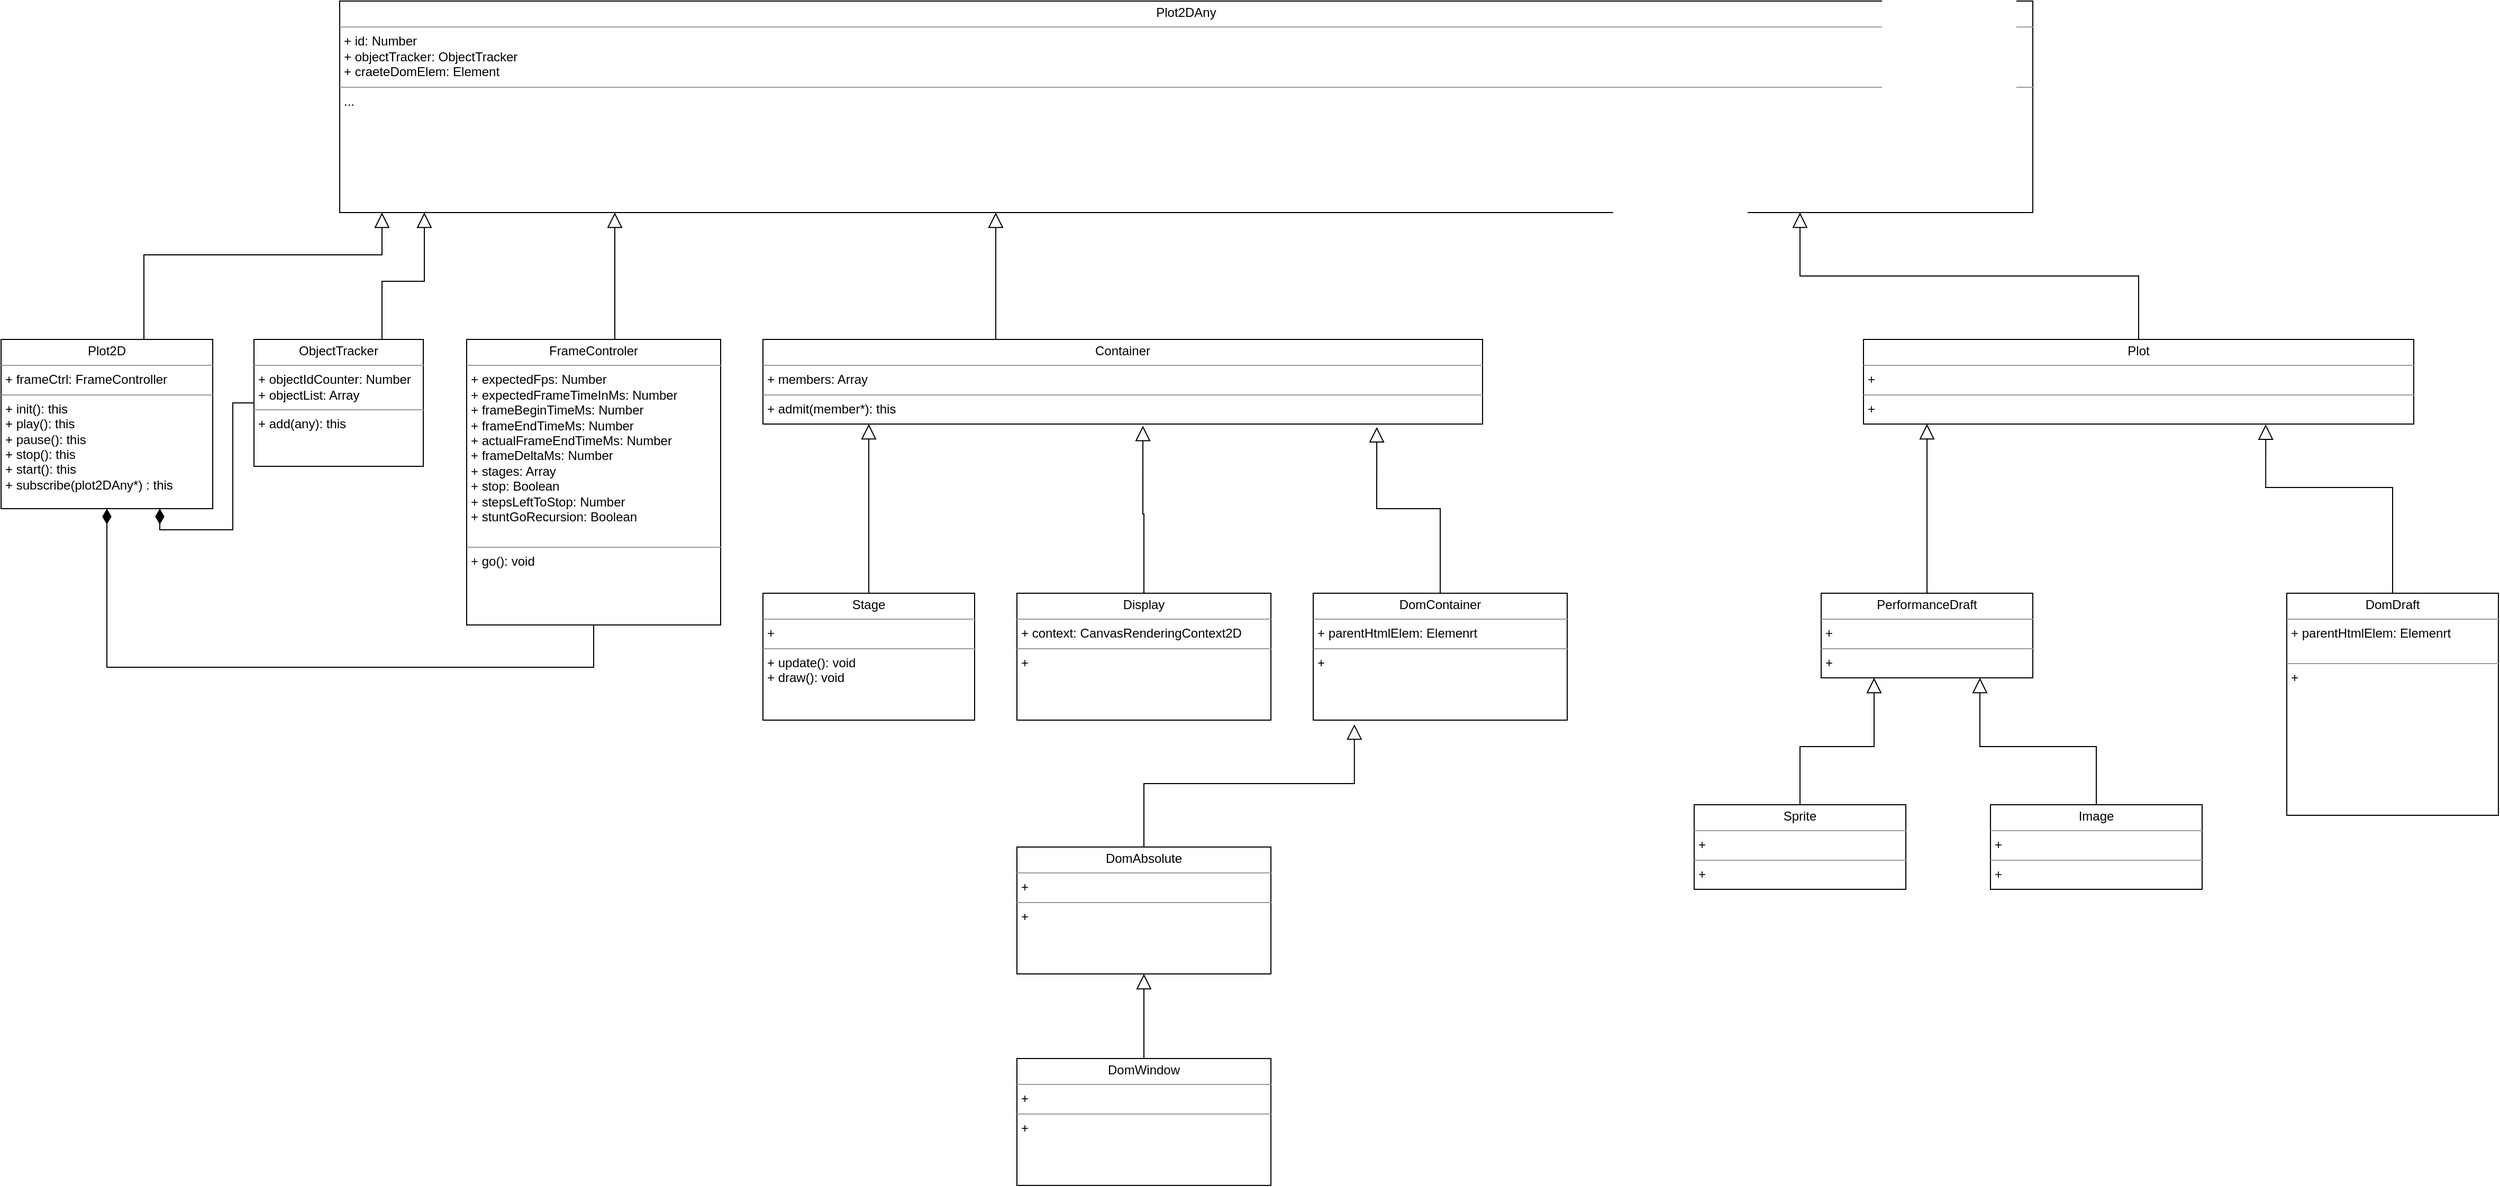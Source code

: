 <mxfile version="17.2.4" type="device"><diagram name="Page-1" id="c4acf3e9-155e-7222-9cf6-157b1a14988f"><mxGraphModel dx="6250" dy="5712" grid="1" gridSize="10" guides="1" tooltips="1" connect="1" arrows="1" fold="1" page="1" pageScale="1" pageWidth="850" pageHeight="1100" background="none" math="0" shadow="0"><root><mxCell id="0"/><mxCell id="1" parent="0"/><mxCell id="RJFBfe73I9CJy5NAkhD7-13" style="edgeStyle=orthogonalEdgeStyle;rounded=0;orthogonalLoop=1;jettySize=auto;html=1;fontFamily=Helvetica;fontSize=12;endArrow=block;endFill=0;endSize=12;" parent="1" source="RJFBfe73I9CJy5NAkhD7-12" edge="1"><mxGeometry relative="1" as="geometry"><mxPoint x="280" y="-920" as="targetPoint"/><Array as="points"><mxPoint x="55" y="-880"/><mxPoint x="280" y="-880"/><mxPoint x="280" y="-920"/></Array></mxGeometry></mxCell><mxCell id="RJFBfe73I9CJy5NAkhD7-12" value="&lt;p style=&quot;margin: 0px ; margin-top: 4px ; text-align: center&quot;&gt;Plot2D&lt;br&gt;&lt;/p&gt;&lt;hr size=&quot;1&quot;&gt;&lt;p style=&quot;margin: 0px ; margin-left: 4px&quot;&gt;+ frameCtrl: FrameController&lt;br&gt;&lt;/p&gt;&lt;hr size=&quot;1&quot;&gt;&lt;p style=&quot;margin: 0px ; margin-left: 4px&quot;&gt;+ init(): this&lt;br&gt;+ play(): this&lt;/p&gt;&lt;p style=&quot;margin: 0px ; margin-left: 4px&quot;&gt;+ pause(): this&lt;/p&gt;&lt;p style=&quot;margin: 0px ; margin-left: 4px&quot;&gt;+ stop(): this&lt;/p&gt;&lt;p style=&quot;margin: 0px ; margin-left: 4px&quot;&gt;+ start(): this&lt;/p&gt;&lt;p style=&quot;margin: 0px ; margin-left: 4px&quot;&gt;+&amp;nbsp;subscribe(plot2DAny*) : this&lt;/p&gt;" style="verticalAlign=top;align=left;overflow=fill;fontSize=12;fontFamily=Helvetica;html=1;rounded=0;shadow=0;comic=0;labelBackgroundColor=none;strokeWidth=1" parent="1" vertex="1"><mxGeometry x="-80" y="-800" width="200" height="160" as="geometry"/></mxCell><mxCell id="RJFBfe73I9CJy5NAkhD7-16" style="edgeStyle=orthogonalEdgeStyle;rounded=0;orthogonalLoop=1;jettySize=auto;html=1;fontFamily=Helvetica;fontSize=12;endArrow=block;endFill=0;endSize=12;" parent="1" source="RJFBfe73I9CJy5NAkhD7-15" edge="1"><mxGeometry relative="1" as="geometry"><mxPoint x="320" y="-920" as="targetPoint"/><Array as="points"><mxPoint x="280" y="-855"/><mxPoint x="320" y="-855"/><mxPoint x="320" y="-920"/></Array></mxGeometry></mxCell><mxCell id="sFzs9olkC0DFiYcPd4qq-1" style="edgeStyle=orthogonalEdgeStyle;rounded=0;orthogonalLoop=1;jettySize=auto;html=1;entryX=0.75;entryY=1;entryDx=0;entryDy=0;endArrow=diamondThin;endFill=1;jumpSize=6;endSize=12;" parent="1" source="RJFBfe73I9CJy5NAkhD7-15" target="RJFBfe73I9CJy5NAkhD7-12" edge="1"><mxGeometry relative="1" as="geometry"><Array as="points"><mxPoint x="139" y="-740"/><mxPoint x="139" y="-620"/><mxPoint x="70" y="-620"/></Array></mxGeometry></mxCell><mxCell id="RJFBfe73I9CJy5NAkhD7-15" value="&lt;p style=&quot;margin: 0px ; margin-top: 4px ; text-align: center&quot;&gt;ObjectTracker&lt;br&gt;&lt;/p&gt;&lt;hr size=&quot;1&quot;&gt;&lt;p style=&quot;margin: 0px ; margin-left: 4px&quot;&gt;+ objectIdCounter: Number&lt;br&gt;&lt;/p&gt;&lt;p style=&quot;margin: 0px ; margin-left: 4px&quot;&gt;+&amp;nbsp;objectList: Array&lt;/p&gt;&lt;hr size=&quot;1&quot;&gt;&lt;p style=&quot;margin: 0px ; margin-left: 4px&quot;&gt;+ add(any): this&lt;/p&gt;" style="verticalAlign=top;align=left;overflow=fill;fontSize=12;fontFamily=Helvetica;html=1;rounded=0;shadow=0;comic=0;labelBackgroundColor=none;strokeWidth=1" parent="1" vertex="1"><mxGeometry x="159" y="-800" width="160" height="120" as="geometry"/></mxCell><mxCell id="kJnPXQE-hYVqQtYku6ac-1" style="edgeStyle=orthogonalEdgeStyle;rounded=0;orthogonalLoop=1;jettySize=auto;html=1;endArrow=block;endFill=0;endSize=12;" parent="1" source="RJFBfe73I9CJy5NAkhD7-17" edge="1"><mxGeometry relative="1" as="geometry"><mxPoint x="500" y="-920" as="targetPoint"/><Array as="points"><mxPoint x="500" y="-920"/><mxPoint x="500" y="-920"/></Array></mxGeometry></mxCell><mxCell id="sFzs9olkC0DFiYcPd4qq-2" style="edgeStyle=orthogonalEdgeStyle;rounded=0;jumpSize=6;orthogonalLoop=1;jettySize=auto;html=1;entryX=0.5;entryY=1;entryDx=0;entryDy=0;endArrow=diamondThin;endFill=1;endSize=12;" parent="1" source="RJFBfe73I9CJy5NAkhD7-17" target="RJFBfe73I9CJy5NAkhD7-12" edge="1"><mxGeometry relative="1" as="geometry"><Array as="points"><mxPoint x="480" y="-490"/><mxPoint x="20" y="-490"/></Array></mxGeometry></mxCell><mxCell id="RJFBfe73I9CJy5NAkhD7-17" value="&lt;p style=&quot;margin: 0px ; margin-top: 4px ; text-align: center&quot;&gt;FrameControler&lt;br&gt;&lt;/p&gt;&lt;hr size=&quot;1&quot;&gt;&lt;p style=&quot;margin: 0px ; margin-left: 4px&quot;&gt;+ expectedFps: Number&lt;/p&gt;&lt;p style=&quot;margin: 0px ; margin-left: 4px&quot;&gt;+ expectedFrameTimeInMs: Number&lt;/p&gt;&lt;p style=&quot;margin: 0px ; margin-left: 4px&quot;&gt;+ frameBeginTimeMs: Number&lt;/p&gt;&lt;p style=&quot;margin: 0px ; margin-left: 4px&quot;&gt;+ frameEndTimeMs: Number&lt;/p&gt;&lt;p style=&quot;margin: 0px ; margin-left: 4px&quot;&gt;+ actualFrameEndTimeMs: Number&lt;/p&gt;&lt;p style=&quot;margin: 0px ; margin-left: 4px&quot;&gt;+ frameDeltaMs: Number&lt;/p&gt;&lt;p style=&quot;margin: 0px ; margin-left: 4px&quot;&gt;+ stages: Array&lt;/p&gt;&lt;p style=&quot;margin: 0px ; margin-left: 4px&quot;&gt;+ stop: Boolean&lt;/p&gt;&lt;p style=&quot;margin: 0px ; margin-left: 4px&quot;&gt;+ stepsLeftToStop: Number&lt;/p&gt;&lt;p style=&quot;margin: 0px ; margin-left: 4px&quot;&gt;+ stuntGoRecursion: Boolean&lt;/p&gt;&lt;p style=&quot;margin: 0px ; margin-left: 4px&quot;&gt;&lt;br&gt;&lt;/p&gt;&lt;hr size=&quot;1&quot;&gt;&lt;p style=&quot;margin: 0px ; margin-left: 4px&quot;&gt;+ go(): void&lt;/p&gt;" style="verticalAlign=top;align=left;overflow=fill;fontSize=12;fontFamily=Helvetica;html=1;rounded=0;shadow=0;comic=0;labelBackgroundColor=none;strokeWidth=1" parent="1" vertex="1"><mxGeometry x="360" y="-800" width="240" height="270" as="geometry"/></mxCell><mxCell id="kJnPXQE-hYVqQtYku6ac-3" style="edgeStyle=orthogonalEdgeStyle;rounded=0;orthogonalLoop=1;jettySize=auto;html=1;endArrow=block;endFill=0;endSize=12;" parent="1" source="kJnPXQE-hYVqQtYku6ac-2" edge="1"><mxGeometry relative="1" as="geometry"><mxPoint x="860" y="-920" as="targetPoint"/><Array as="points"><mxPoint x="860" y="-920"/></Array></mxGeometry></mxCell><mxCell id="kJnPXQE-hYVqQtYku6ac-2" value="&lt;p style=&quot;margin: 0px ; margin-top: 4px ; text-align: center&quot;&gt;Container&lt;br&gt;&lt;/p&gt;&lt;hr size=&quot;1&quot;&gt;&lt;p style=&quot;margin: 0px ; margin-left: 4px&quot;&gt;+ members: Array&lt;br&gt;&lt;/p&gt;&lt;hr size=&quot;1&quot;&gt;&lt;p style=&quot;margin: 0px ; margin-left: 4px&quot;&gt;+ admit(member*): this&lt;/p&gt;" style="verticalAlign=top;align=left;overflow=fill;fontSize=12;fontFamily=Helvetica;html=1;rounded=0;shadow=0;comic=0;labelBackgroundColor=none;strokeWidth=1" parent="1" vertex="1"><mxGeometry x="640" y="-800" width="680" height="80" as="geometry"/></mxCell><mxCell id="kJnPXQE-hYVqQtYku6ac-5" style="edgeStyle=orthogonalEdgeStyle;rounded=0;orthogonalLoop=1;jettySize=auto;html=1;endArrow=block;endFill=0;endSize=12;" parent="1" source="kJnPXQE-hYVqQtYku6ac-4" edge="1"><mxGeometry relative="1" as="geometry"><mxPoint x="740" y="-720" as="targetPoint"/><Array as="points"><mxPoint x="740" y="-720"/></Array></mxGeometry></mxCell><mxCell id="kJnPXQE-hYVqQtYku6ac-4" value="&lt;p style=&quot;margin: 0px ; margin-top: 4px ; text-align: center&quot;&gt;Stage&lt;br&gt;&lt;/p&gt;&lt;hr size=&quot;1&quot;&gt;&lt;p style=&quot;margin: 0px ; margin-left: 4px&quot;&gt;+&amp;nbsp;&lt;br&gt;&lt;/p&gt;&lt;hr size=&quot;1&quot;&gt;&lt;p style=&quot;margin: 0px ; margin-left: 4px&quot;&gt;+ update(): void&lt;/p&gt;&lt;p style=&quot;margin: 0px ; margin-left: 4px&quot;&gt;+ draw(): void&lt;/p&gt;" style="verticalAlign=top;align=left;overflow=fill;fontSize=12;fontFamily=Helvetica;html=1;rounded=0;shadow=0;comic=0;labelBackgroundColor=none;strokeWidth=1" parent="1" vertex="1"><mxGeometry x="640" y="-560" width="200" height="120" as="geometry"/></mxCell><mxCell id="kJnPXQE-hYVqQtYku6ac-7" style="edgeStyle=orthogonalEdgeStyle;rounded=0;orthogonalLoop=1;jettySize=auto;html=1;endArrow=block;endFill=0;endSize=12;" parent="1" source="kJnPXQE-hYVqQtYku6ac-6" edge="1"><mxGeometry relative="1" as="geometry"><mxPoint x="1620" y="-920" as="targetPoint"/><Array as="points"><mxPoint x="1940" y="-860"/><mxPoint x="1620" y="-860"/></Array></mxGeometry></mxCell><mxCell id="kJnPXQE-hYVqQtYku6ac-6" value="&lt;p style=&quot;margin: 0px ; margin-top: 4px ; text-align: center&quot;&gt;Plot&lt;/p&gt;&lt;hr size=&quot;1&quot;&gt;&lt;p style=&quot;margin: 0px ; margin-left: 4px&quot;&gt;+&amp;nbsp;&lt;br&gt;&lt;/p&gt;&lt;hr size=&quot;1&quot;&gt;&lt;p style=&quot;margin: 0px ; margin-left: 4px&quot;&gt;+&amp;nbsp;&lt;/p&gt;" style="verticalAlign=top;align=left;overflow=fill;fontSize=12;fontFamily=Helvetica;html=1;rounded=0;shadow=0;comic=0;labelBackgroundColor=none;strokeWidth=1" parent="1" vertex="1"><mxGeometry x="1680" y="-800" width="520" height="80" as="geometry"/></mxCell><mxCell id="fnQTh6k-CToftt7__Oat-6" style="edgeStyle=orthogonalEdgeStyle;rounded=0;orthogonalLoop=1;jettySize=auto;html=1;endArrow=block;endFill=0;endSize=12;" parent="1" source="fnQTh6k-CToftt7__Oat-1" edge="1"><mxGeometry relative="1" as="geometry"><mxPoint x="1740" y="-720" as="targetPoint"/><Array as="points"><mxPoint x="1740" y="-720"/></Array></mxGeometry></mxCell><mxCell id="fnQTh6k-CToftt7__Oat-1" value="&lt;p style=&quot;margin: 0px ; margin-top: 4px ; text-align: center&quot;&gt;PerformanceDraft&lt;/p&gt;&lt;hr size=&quot;1&quot;&gt;&lt;p style=&quot;margin: 0px ; margin-left: 4px&quot;&gt;+&amp;nbsp;&lt;br&gt;&lt;/p&gt;&lt;hr size=&quot;1&quot;&gt;&lt;p style=&quot;margin: 0px ; margin-left: 4px&quot;&gt;+&amp;nbsp;&lt;/p&gt;" style="verticalAlign=top;align=left;overflow=fill;fontSize=12;fontFamily=Helvetica;html=1;rounded=0;shadow=0;comic=0;labelBackgroundColor=none;strokeWidth=1" parent="1" vertex="1"><mxGeometry x="1640" y="-560" width="200" height="80" as="geometry"/></mxCell><mxCell id="fnQTh6k-CToftt7__Oat-4" style="edgeStyle=orthogonalEdgeStyle;rounded=0;orthogonalLoop=1;jettySize=auto;html=1;entryX=0.25;entryY=1;entryDx=0;entryDy=0;endArrow=block;endFill=0;endSize=12;" parent="1" source="fnQTh6k-CToftt7__Oat-2" target="fnQTh6k-CToftt7__Oat-1" edge="1"><mxGeometry relative="1" as="geometry"/></mxCell><mxCell id="fnQTh6k-CToftt7__Oat-2" value="&lt;p style=&quot;margin: 0px ; margin-top: 4px ; text-align: center&quot;&gt;Sprite&lt;/p&gt;&lt;hr size=&quot;1&quot;&gt;&lt;p style=&quot;margin: 0px ; margin-left: 4px&quot;&gt;+&amp;nbsp;&lt;br&gt;&lt;/p&gt;&lt;hr size=&quot;1&quot;&gt;&lt;p style=&quot;margin: 0px ; margin-left: 4px&quot;&gt;+&amp;nbsp;&lt;/p&gt;" style="verticalAlign=top;align=left;overflow=fill;fontSize=12;fontFamily=Helvetica;html=1;rounded=0;shadow=0;comic=0;labelBackgroundColor=none;strokeWidth=1" parent="1" vertex="1"><mxGeometry x="1520" y="-360" width="200" height="80" as="geometry"/></mxCell><mxCell id="fnQTh6k-CToftt7__Oat-5" style="edgeStyle=orthogonalEdgeStyle;rounded=0;orthogonalLoop=1;jettySize=auto;html=1;entryX=0.75;entryY=1;entryDx=0;entryDy=0;endArrow=block;endFill=0;endSize=12;" parent="1" source="fnQTh6k-CToftt7__Oat-3" target="fnQTh6k-CToftt7__Oat-1" edge="1"><mxGeometry relative="1" as="geometry"/></mxCell><mxCell id="fnQTh6k-CToftt7__Oat-3" value="&lt;p style=&quot;margin: 0px ; margin-top: 4px ; text-align: center&quot;&gt;Image&lt;/p&gt;&lt;hr size=&quot;1&quot;&gt;&lt;p style=&quot;margin: 0px ; margin-left: 4px&quot;&gt;+&amp;nbsp;&lt;br&gt;&lt;/p&gt;&lt;hr size=&quot;1&quot;&gt;&lt;p style=&quot;margin: 0px ; margin-left: 4px&quot;&gt;+&amp;nbsp;&lt;/p&gt;" style="verticalAlign=top;align=left;overflow=fill;fontSize=12;fontFamily=Helvetica;html=1;rounded=0;shadow=0;comic=0;labelBackgroundColor=none;strokeWidth=1" parent="1" vertex="1"><mxGeometry x="1800" y="-360" width="200" height="80" as="geometry"/></mxCell><mxCell id="DGd09kKSLcv-sryx9KwL-3" style="edgeStyle=orthogonalEdgeStyle;rounded=0;orthogonalLoop=1;jettySize=auto;html=1;endArrow=block;endFill=0;endSize=12;entryX=0.528;entryY=1.02;entryDx=0;entryDy=0;entryPerimeter=0;" parent="1" source="DGd09kKSLcv-sryx9KwL-1" target="kJnPXQE-hYVqQtYku6ac-2" edge="1"><mxGeometry relative="1" as="geometry"><mxPoint x="1000" y="-710" as="targetPoint"/><Array as="points"/></mxGeometry></mxCell><mxCell id="DGd09kKSLcv-sryx9KwL-1" value="&lt;p style=&quot;margin: 0px ; margin-top: 4px ; text-align: center&quot;&gt;Display&lt;br&gt;&lt;/p&gt;&lt;hr size=&quot;1&quot;&gt;&lt;p style=&quot;margin: 0px ; margin-left: 4px&quot;&gt;+ context:&amp;nbsp;CanvasRenderingContext2D&lt;br&gt;&lt;/p&gt;&lt;hr size=&quot;1&quot;&gt;&lt;p style=&quot;margin: 0px ; margin-left: 4px&quot;&gt;+&amp;nbsp;&lt;/p&gt;" style="verticalAlign=top;align=left;overflow=fill;fontSize=12;fontFamily=Helvetica;html=1;rounded=0;shadow=0;comic=0;labelBackgroundColor=none;strokeWidth=1" parent="1" vertex="1"><mxGeometry x="880" y="-560" width="240" height="120" as="geometry"/></mxCell><mxCell id="aeXxRyguWLNZ_HLAuAzZ-2" style="edgeStyle=orthogonalEdgeStyle;rounded=0;orthogonalLoop=1;jettySize=auto;html=1;entryX=0.731;entryY=1.005;entryDx=0;entryDy=0;entryPerimeter=0;endArrow=block;endFill=0;endSize=12;" parent="1" source="aeXxRyguWLNZ_HLAuAzZ-1" target="kJnPXQE-hYVqQtYku6ac-6" edge="1"><mxGeometry relative="1" as="geometry"><Array as="points"><mxPoint x="2180" y="-660"/><mxPoint x="2060" y="-660"/></Array></mxGeometry></mxCell><mxCell id="aeXxRyguWLNZ_HLAuAzZ-1" value="&lt;p style=&quot;margin: 0px ; margin-top: 4px ; text-align: center&quot;&gt;DomDraft&lt;/p&gt;&lt;hr size=&quot;1&quot;&gt;&lt;p style=&quot;margin: 0px ; margin-left: 4px&quot;&gt;+ parentHtmlElem: Elemenrt&lt;/p&gt;&lt;p style=&quot;margin: 0px ; margin-left: 4px&quot;&gt;&amp;nbsp;&lt;br&gt;&lt;/p&gt;&lt;hr size=&quot;1&quot;&gt;&lt;p style=&quot;margin: 0px ; margin-left: 4px&quot;&gt;+&amp;nbsp;&lt;/p&gt;" style="verticalAlign=top;align=left;overflow=fill;fontSize=12;fontFamily=Helvetica;html=1;rounded=0;shadow=0;comic=0;labelBackgroundColor=none;strokeWidth=1" parent="1" vertex="1"><mxGeometry x="2080" y="-560" width="200" height="210" as="geometry"/></mxCell><mxCell id="GbcnIfU0_HONQXFaWi0M-7" value="&lt;p style=&quot;margin: 0px ; margin-top: 4px ; text-align: center&quot;&gt;Plot2DAny&lt;br&gt;&lt;/p&gt;&lt;hr size=&quot;1&quot;&gt;&lt;p style=&quot;margin: 0px ; margin-left: 4px&quot;&gt;+ id: Number&lt;br&gt;&lt;/p&gt;&lt;p style=&quot;margin: 0px ; margin-left: 4px&quot;&gt;+ objectTracker: ObjectTracker&lt;/p&gt;&lt;p style=&quot;margin: 0px ; margin-left: 4px&quot;&gt;+ craeteDomElem: Element&lt;/p&gt;&lt;hr size=&quot;1&quot;&gt;&lt;p style=&quot;margin: 0px ; margin-left: 4px&quot;&gt;...&lt;/p&gt;" style="verticalAlign=top;align=left;overflow=fill;fontSize=12;fontFamily=Helvetica;html=1;rounded=0;shadow=0;comic=0;labelBackgroundColor=none;strokeWidth=1" parent="1" vertex="1"><mxGeometry x="240" y="-1120" width="1600" height="200" as="geometry"/></mxCell><mxCell id="Yr9hA1XsW8vjmc7dlePe-2" style="edgeStyle=orthogonalEdgeStyle;rounded=0;orthogonalLoop=1;jettySize=auto;html=1;entryX=0.853;entryY=1.036;entryDx=0;entryDy=0;entryPerimeter=0;endArrow=block;endFill=0;endSize=12;" edge="1" parent="1" source="Yr9hA1XsW8vjmc7dlePe-1" target="kJnPXQE-hYVqQtYku6ac-2"><mxGeometry relative="1" as="geometry"><Array as="points"><mxPoint x="1280" y="-640"/><mxPoint x="1220" y="-640"/></Array></mxGeometry></mxCell><mxCell id="Yr9hA1XsW8vjmc7dlePe-1" value="&lt;p style=&quot;margin: 0px ; margin-top: 4px ; text-align: center&quot;&gt;DomContainer&lt;/p&gt;&lt;hr size=&quot;1&quot;&gt;&lt;p style=&quot;margin: 0px 0px 0px 4px&quot;&gt;+ parentHtmlElem: Elemenrt&lt;/p&gt;&lt;hr size=&quot;1&quot;&gt;&lt;p style=&quot;margin: 0px ; margin-left: 4px&quot;&gt;+&amp;nbsp;&lt;/p&gt;" style="verticalAlign=top;align=left;overflow=fill;fontSize=12;fontFamily=Helvetica;html=1;rounded=0;shadow=0;comic=0;labelBackgroundColor=none;strokeWidth=1" vertex="1" parent="1"><mxGeometry x="1160" y="-560" width="240" height="120" as="geometry"/></mxCell><mxCell id="Yr9hA1XsW8vjmc7dlePe-4" style="edgeStyle=orthogonalEdgeStyle;rounded=0;orthogonalLoop=1;jettySize=auto;html=1;entryX=0.162;entryY=1.033;entryDx=0;entryDy=0;entryPerimeter=0;endArrow=block;endFill=0;endSize=12;" edge="1" parent="1" source="Yr9hA1XsW8vjmc7dlePe-3" target="Yr9hA1XsW8vjmc7dlePe-1"><mxGeometry relative="1" as="geometry"><Array as="points"><mxPoint x="1000" y="-380"/><mxPoint x="1199" y="-380"/></Array></mxGeometry></mxCell><mxCell id="Yr9hA1XsW8vjmc7dlePe-3" value="&lt;p style=&quot;margin: 0px ; margin-top: 4px ; text-align: center&quot;&gt;DomAbsolute&lt;/p&gt;&lt;hr size=&quot;1&quot;&gt;&lt;p style=&quot;margin: 0px ; margin-left: 4px&quot;&gt;+&amp;nbsp;&lt;br&gt;&lt;/p&gt;&lt;hr size=&quot;1&quot;&gt;&lt;p style=&quot;margin: 0px ; margin-left: 4px&quot;&gt;+&amp;nbsp;&lt;/p&gt;" style="verticalAlign=top;align=left;overflow=fill;fontSize=12;fontFamily=Helvetica;html=1;rounded=0;shadow=0;comic=0;labelBackgroundColor=none;strokeWidth=1" vertex="1" parent="1"><mxGeometry x="880" y="-320" width="240" height="120" as="geometry"/></mxCell><mxCell id="Yr9hA1XsW8vjmc7dlePe-6" style="edgeStyle=orthogonalEdgeStyle;rounded=0;orthogonalLoop=1;jettySize=auto;html=1;entryX=0.5;entryY=1;entryDx=0;entryDy=0;endArrow=block;endFill=0;endSize=12;" edge="1" parent="1" source="Yr9hA1XsW8vjmc7dlePe-5" target="Yr9hA1XsW8vjmc7dlePe-3"><mxGeometry relative="1" as="geometry"/></mxCell><mxCell id="Yr9hA1XsW8vjmc7dlePe-5" value="&lt;p style=&quot;margin: 0px ; margin-top: 4px ; text-align: center&quot;&gt;DomWindow&lt;/p&gt;&lt;hr size=&quot;1&quot;&gt;&lt;p style=&quot;margin: 0px ; margin-left: 4px&quot;&gt;+&amp;nbsp;&lt;br&gt;&lt;/p&gt;&lt;hr size=&quot;1&quot;&gt;&lt;p style=&quot;margin: 0px ; margin-left: 4px&quot;&gt;+&amp;nbsp;&lt;/p&gt;" style="verticalAlign=top;align=left;overflow=fill;fontSize=12;fontFamily=Helvetica;html=1;rounded=0;shadow=0;comic=0;labelBackgroundColor=none;strokeWidth=1" vertex="1" parent="1"><mxGeometry x="880" y="-120" width="240" height="120" as="geometry"/></mxCell></root></mxGraphModel></diagram></mxfile>